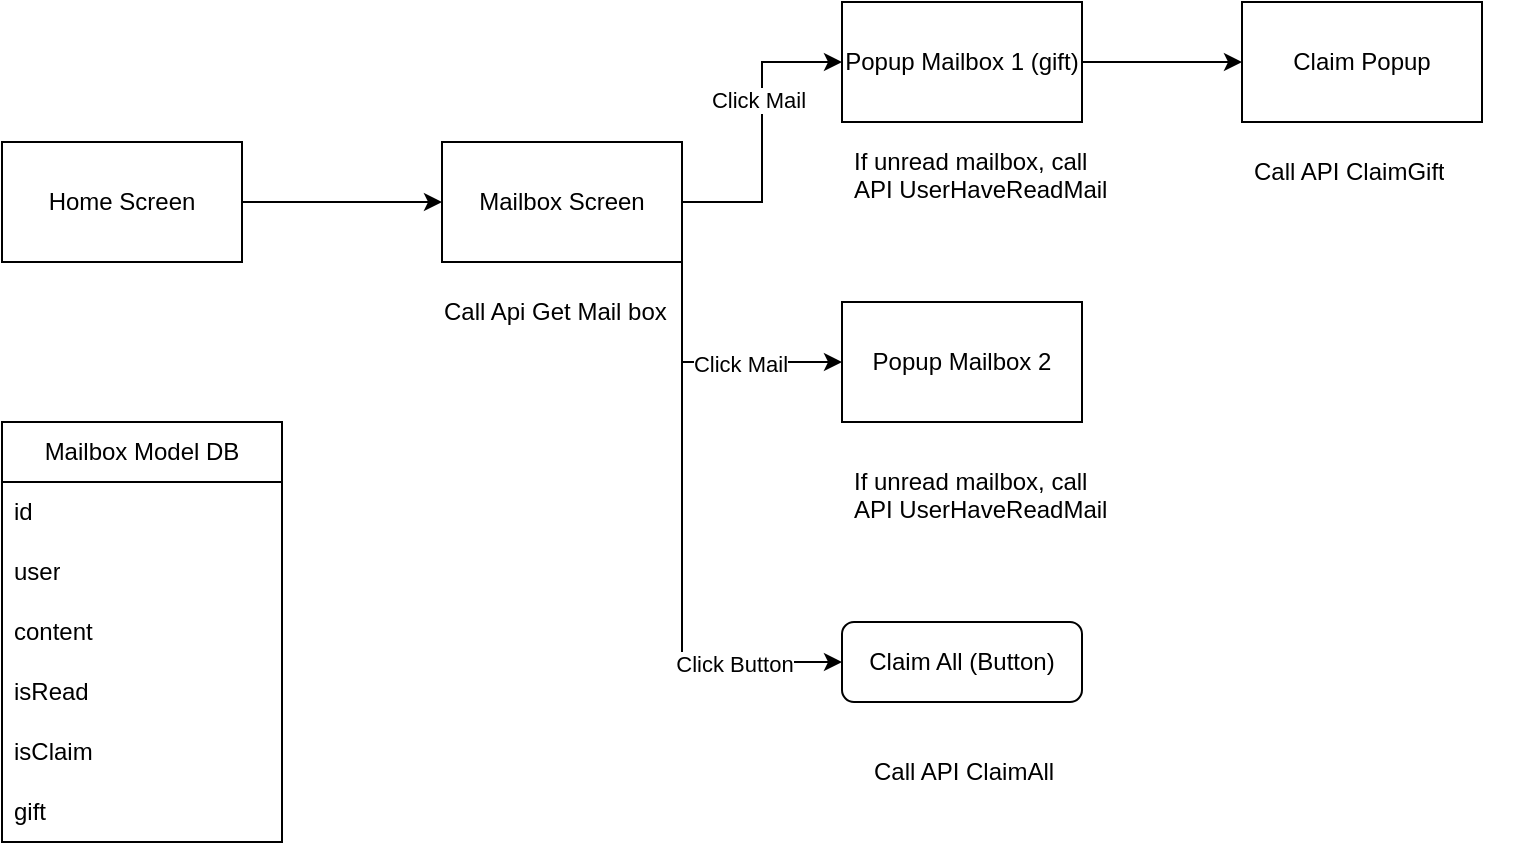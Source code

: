 <mxfile version="20.8.1" type="github">
  <diagram id="kgpKYQtTHZ0yAKxKKP6v" name="Page-1">
    <mxGraphModel dx="1026" dy="536" grid="1" gridSize="10" guides="1" tooltips="1" connect="1" arrows="1" fold="1" page="1" pageScale="1" pageWidth="850" pageHeight="1100" math="0" shadow="0">
      <root>
        <mxCell id="0" />
        <mxCell id="1" parent="0" />
        <mxCell id="Pklu7Gm3VZekunS7p_zU-2" value="Home Screen" style="rounded=0;whiteSpace=wrap;html=1;" vertex="1" parent="1">
          <mxGeometry x="40" y="100" width="120" height="60" as="geometry" />
        </mxCell>
        <mxCell id="Pklu7Gm3VZekunS7p_zU-15" style="edgeStyle=orthogonalEdgeStyle;rounded=0;orthogonalLoop=1;jettySize=auto;html=1;exitX=1;exitY=0.5;exitDx=0;exitDy=0;entryX=0;entryY=0.5;entryDx=0;entryDy=0;" edge="1" parent="1" source="Pklu7Gm3VZekunS7p_zU-3" target="Pklu7Gm3VZekunS7p_zU-4">
          <mxGeometry relative="1" as="geometry" />
        </mxCell>
        <mxCell id="Pklu7Gm3VZekunS7p_zU-20" value="Click Mail" style="edgeLabel;html=1;align=center;verticalAlign=middle;resizable=0;points=[];" vertex="1" connectable="0" parent="Pklu7Gm3VZekunS7p_zU-15">
          <mxGeometry x="0.213" y="2" relative="1" as="geometry">
            <mxPoint as="offset" />
          </mxGeometry>
        </mxCell>
        <mxCell id="Pklu7Gm3VZekunS7p_zU-16" style="edgeStyle=orthogonalEdgeStyle;rounded=0;orthogonalLoop=1;jettySize=auto;html=1;exitX=1;exitY=1;exitDx=0;exitDy=0;entryX=0;entryY=0.5;entryDx=0;entryDy=0;" edge="1" parent="1" source="Pklu7Gm3VZekunS7p_zU-3" target="Pklu7Gm3VZekunS7p_zU-5">
          <mxGeometry relative="1" as="geometry" />
        </mxCell>
        <mxCell id="Pklu7Gm3VZekunS7p_zU-32" value="Click Mail" style="edgeLabel;html=1;align=center;verticalAlign=middle;resizable=0;points=[];" vertex="1" connectable="0" parent="Pklu7Gm3VZekunS7p_zU-16">
          <mxGeometry x="0.215" relative="1" as="geometry">
            <mxPoint y="1" as="offset" />
          </mxGeometry>
        </mxCell>
        <mxCell id="Pklu7Gm3VZekunS7p_zU-17" style="edgeStyle=orthogonalEdgeStyle;rounded=0;orthogonalLoop=1;jettySize=auto;html=1;exitX=1;exitY=1;exitDx=0;exitDy=0;entryX=0;entryY=0.5;entryDx=0;entryDy=0;" edge="1" parent="1" source="Pklu7Gm3VZekunS7p_zU-3" target="Pklu7Gm3VZekunS7p_zU-10">
          <mxGeometry relative="1" as="geometry" />
        </mxCell>
        <mxCell id="Pklu7Gm3VZekunS7p_zU-33" value="Click Button" style="edgeLabel;html=1;align=center;verticalAlign=middle;resizable=0;points=[];" vertex="1" connectable="0" parent="Pklu7Gm3VZekunS7p_zU-17">
          <mxGeometry x="0.615" relative="1" as="geometry">
            <mxPoint y="1" as="offset" />
          </mxGeometry>
        </mxCell>
        <mxCell id="Pklu7Gm3VZekunS7p_zU-3" value="Mailbox Screen" style="rounded=0;whiteSpace=wrap;html=1;" vertex="1" parent="1">
          <mxGeometry x="260" y="100" width="120" height="60" as="geometry" />
        </mxCell>
        <mxCell id="Pklu7Gm3VZekunS7p_zU-19" style="edgeStyle=orthogonalEdgeStyle;rounded=0;orthogonalLoop=1;jettySize=auto;html=1;exitX=1;exitY=0.5;exitDx=0;exitDy=0;entryX=0;entryY=0.5;entryDx=0;entryDy=0;" edge="1" parent="1" source="Pklu7Gm3VZekunS7p_zU-4" target="Pklu7Gm3VZekunS7p_zU-6">
          <mxGeometry relative="1" as="geometry" />
        </mxCell>
        <mxCell id="Pklu7Gm3VZekunS7p_zU-4" value="Popup Mailbox 1 (gift)" style="whiteSpace=wrap;html=1;" vertex="1" parent="1">
          <mxGeometry x="460" y="30" width="120" height="60" as="geometry" />
        </mxCell>
        <mxCell id="Pklu7Gm3VZekunS7p_zU-5" value="Popup Mailbox 2" style="whiteSpace=wrap;html=1;" vertex="1" parent="1">
          <mxGeometry x="460" y="180" width="120" height="60" as="geometry" />
        </mxCell>
        <mxCell id="Pklu7Gm3VZekunS7p_zU-6" value="Claim Popup" style="whiteSpace=wrap;html=1;" vertex="1" parent="1">
          <mxGeometry x="660" y="30" width="120" height="60" as="geometry" />
        </mxCell>
        <mxCell id="Pklu7Gm3VZekunS7p_zU-8" value="Call Api Get Mail box&amp;nbsp;" style="text;strokeColor=none;fillColor=none;align=left;verticalAlign=middle;spacingLeft=4;spacingRight=4;overflow=hidden;points=[[0,0.5],[1,0.5]];portConstraint=eastwest;rotatable=0;whiteSpace=wrap;html=1;" vertex="1" parent="1">
          <mxGeometry x="255" y="170" width="130" height="30" as="geometry" />
        </mxCell>
        <mxCell id="Pklu7Gm3VZekunS7p_zU-9" value="If unread mailbox, call API UserHaveReadMail" style="text;strokeColor=none;fillColor=none;align=left;verticalAlign=middle;spacingLeft=4;spacingRight=4;overflow=hidden;points=[[0,0.5],[1,0.5]];portConstraint=eastwest;rotatable=0;whiteSpace=wrap;html=1;" vertex="1" parent="1">
          <mxGeometry x="460" y="100" width="145" height="30" as="geometry" />
        </mxCell>
        <mxCell id="Pklu7Gm3VZekunS7p_zU-10" value="Claim All (Button)" style="rounded=1;whiteSpace=wrap;html=1;" vertex="1" parent="1">
          <mxGeometry x="460" y="340" width="120" height="40" as="geometry" />
        </mxCell>
        <mxCell id="Pklu7Gm3VZekunS7p_zU-11" value="If unread mailbox, call API UserHaveReadMail" style="text;strokeColor=none;fillColor=none;align=left;verticalAlign=middle;spacingLeft=4;spacingRight=4;overflow=hidden;points=[[0,0.5],[1,0.5]];portConstraint=eastwest;rotatable=0;whiteSpace=wrap;html=1;" vertex="1" parent="1">
          <mxGeometry x="460" y="260" width="145" height="30" as="geometry" />
        </mxCell>
        <mxCell id="Pklu7Gm3VZekunS7p_zU-12" value="Call API ClaimAll" style="text;strokeColor=none;fillColor=none;align=left;verticalAlign=middle;spacingLeft=4;spacingRight=4;overflow=hidden;points=[[0,0.5],[1,0.5]];portConstraint=eastwest;rotatable=0;whiteSpace=wrap;html=1;" vertex="1" parent="1">
          <mxGeometry x="470" y="400" width="145" height="30" as="geometry" />
        </mxCell>
        <mxCell id="Pklu7Gm3VZekunS7p_zU-13" value="Call API ClaimGift" style="text;strokeColor=none;fillColor=none;align=left;verticalAlign=middle;spacingLeft=4;spacingRight=4;overflow=hidden;points=[[0,0.5],[1,0.5]];portConstraint=eastwest;rotatable=0;whiteSpace=wrap;html=1;" vertex="1" parent="1">
          <mxGeometry x="660" y="100" width="145" height="30" as="geometry" />
        </mxCell>
        <mxCell id="Pklu7Gm3VZekunS7p_zU-14" value="" style="endArrow=classic;html=1;rounded=0;exitX=1;exitY=0.5;exitDx=0;exitDy=0;entryX=0;entryY=0.5;entryDx=0;entryDy=0;" edge="1" parent="1" source="Pklu7Gm3VZekunS7p_zU-2" target="Pklu7Gm3VZekunS7p_zU-3">
          <mxGeometry width="50" height="50" relative="1" as="geometry">
            <mxPoint x="170" y="140" as="sourcePoint" />
            <mxPoint x="250" y="130" as="targetPoint" />
          </mxGeometry>
        </mxCell>
        <mxCell id="Pklu7Gm3VZekunS7p_zU-25" value="Mailbox Model DB" style="swimlane;fontStyle=0;childLayout=stackLayout;horizontal=1;startSize=30;horizontalStack=0;resizeParent=1;resizeParentMax=0;resizeLast=0;collapsible=1;marginBottom=0;whiteSpace=wrap;html=1;" vertex="1" parent="1">
          <mxGeometry x="40" y="240" width="140" height="210" as="geometry" />
        </mxCell>
        <mxCell id="Pklu7Gm3VZekunS7p_zU-26" value="id&amp;nbsp;" style="text;strokeColor=none;fillColor=none;align=left;verticalAlign=middle;spacingLeft=4;spacingRight=4;overflow=hidden;points=[[0,0.5],[1,0.5]];portConstraint=eastwest;rotatable=0;whiteSpace=wrap;html=1;" vertex="1" parent="Pklu7Gm3VZekunS7p_zU-25">
          <mxGeometry y="30" width="140" height="30" as="geometry" />
        </mxCell>
        <mxCell id="Pklu7Gm3VZekunS7p_zU-27" value="user" style="text;strokeColor=none;fillColor=none;align=left;verticalAlign=middle;spacingLeft=4;spacingRight=4;overflow=hidden;points=[[0,0.5],[1,0.5]];portConstraint=eastwest;rotatable=0;whiteSpace=wrap;html=1;" vertex="1" parent="Pklu7Gm3VZekunS7p_zU-25">
          <mxGeometry y="60" width="140" height="30" as="geometry" />
        </mxCell>
        <mxCell id="Pklu7Gm3VZekunS7p_zU-28" value="content&amp;nbsp;" style="text;strokeColor=none;fillColor=none;align=left;verticalAlign=middle;spacingLeft=4;spacingRight=4;overflow=hidden;points=[[0,0.5],[1,0.5]];portConstraint=eastwest;rotatable=0;whiteSpace=wrap;html=1;" vertex="1" parent="Pklu7Gm3VZekunS7p_zU-25">
          <mxGeometry y="90" width="140" height="30" as="geometry" />
        </mxCell>
        <mxCell id="Pklu7Gm3VZekunS7p_zU-31" value="isRead&lt;br&gt;" style="text;strokeColor=none;fillColor=none;align=left;verticalAlign=middle;spacingLeft=4;spacingRight=4;overflow=hidden;points=[[0,0.5],[1,0.5]];portConstraint=eastwest;rotatable=0;whiteSpace=wrap;html=1;" vertex="1" parent="Pklu7Gm3VZekunS7p_zU-25">
          <mxGeometry y="120" width="140" height="30" as="geometry" />
        </mxCell>
        <mxCell id="Pklu7Gm3VZekunS7p_zU-30" value="isClaim" style="text;strokeColor=none;fillColor=none;align=left;verticalAlign=middle;spacingLeft=4;spacingRight=4;overflow=hidden;points=[[0,0.5],[1,0.5]];portConstraint=eastwest;rotatable=0;whiteSpace=wrap;html=1;" vertex="1" parent="Pklu7Gm3VZekunS7p_zU-25">
          <mxGeometry y="150" width="140" height="30" as="geometry" />
        </mxCell>
        <mxCell id="Pklu7Gm3VZekunS7p_zU-34" value="gift" style="text;strokeColor=none;fillColor=none;align=left;verticalAlign=middle;spacingLeft=4;spacingRight=4;overflow=hidden;points=[[0,0.5],[1,0.5]];portConstraint=eastwest;rotatable=0;whiteSpace=wrap;html=1;" vertex="1" parent="Pklu7Gm3VZekunS7p_zU-25">
          <mxGeometry y="180" width="140" height="30" as="geometry" />
        </mxCell>
      </root>
    </mxGraphModel>
  </diagram>
</mxfile>
